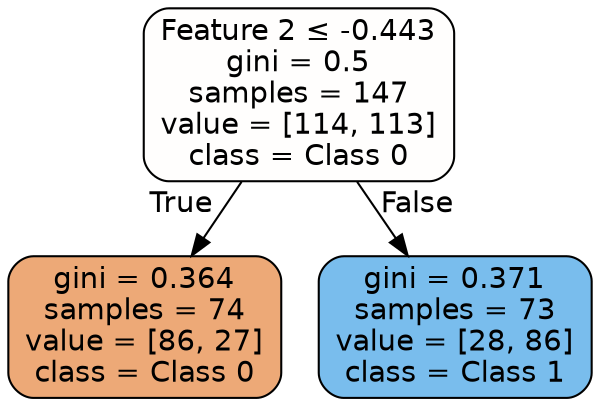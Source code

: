 digraph Tree {
node [shape=box, style="filled, rounded", color="black", fontname="helvetica"] ;
edge [fontname="helvetica"] ;
0 [label=<Feature 2 &le; -0.443<br/>gini = 0.5<br/>samples = 147<br/>value = [114, 113]<br/>class = Class 0>, fillcolor="#fffefd"] ;
1 [label=<gini = 0.364<br/>samples = 74<br/>value = [86, 27]<br/>class = Class 0>, fillcolor="#eda977"] ;
0 -> 1 [labeldistance=2.5, labelangle=45, headlabel="True"] ;
2 [label=<gini = 0.371<br/>samples = 73<br/>value = [28, 86]<br/>class = Class 1>, fillcolor="#79bded"] ;
0 -> 2 [labeldistance=2.5, labelangle=-45, headlabel="False"] ;
}
